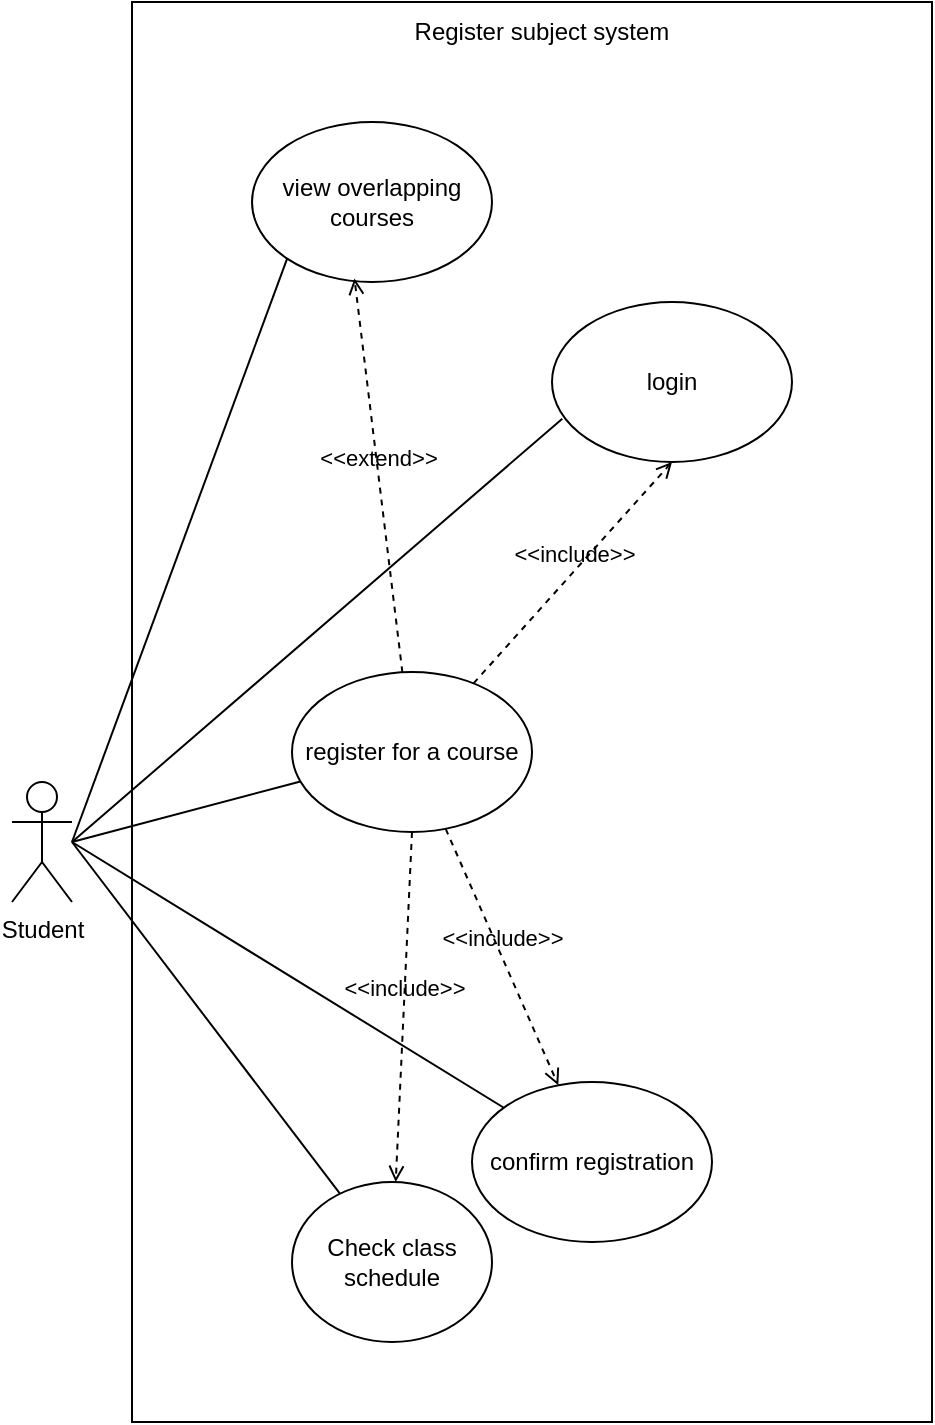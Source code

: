 <mxfile>
    <diagram id="CM8YWxzmta95BAFIRoEt" name="Page-1">
        <mxGraphModel dx="1589" dy="981" grid="1" gridSize="10" guides="1" tooltips="1" connect="1" arrows="1" fold="1" page="1" pageScale="1" pageWidth="850" pageHeight="1100" math="0" shadow="0">
            <root>
                <mxCell id="0"/>
                <mxCell id="1" parent="0"/>
                <mxCell id="2" value="Student" style="shape=umlActor;verticalLabelPosition=bottom;verticalAlign=top;html=1;outlineConnect=0;" vertex="1" parent="1">
                    <mxGeometry x="-180" y="390" width="30" height="60" as="geometry"/>
                </mxCell>
                <mxCell id="3" value="" style="rounded=0;whiteSpace=wrap;html=1;" vertex="1" parent="1">
                    <mxGeometry x="-120" width="400" height="710" as="geometry"/>
                </mxCell>
                <mxCell id="6" value="login" style="ellipse;whiteSpace=wrap;html=1;" vertex="1" parent="1">
                    <mxGeometry x="90" y="150" width="120" height="80" as="geometry"/>
                </mxCell>
                <mxCell id="7" value="register for a course" style="ellipse;whiteSpace=wrap;html=1;" vertex="1" parent="1">
                    <mxGeometry x="-40" y="335" width="120" height="80" as="geometry"/>
                </mxCell>
                <mxCell id="8" value="Check class schedule" style="ellipse;whiteSpace=wrap;html=1;" vertex="1" parent="1">
                    <mxGeometry x="-40" y="590" width="100" height="80" as="geometry"/>
                </mxCell>
                <mxCell id="9" value="view overlapping courses" style="ellipse;whiteSpace=wrap;html=1;" vertex="1" parent="1">
                    <mxGeometry x="-60" y="60" width="120" height="80" as="geometry"/>
                </mxCell>
                <mxCell id="10" value="confirm registration" style="ellipse;whiteSpace=wrap;html=1;" vertex="1" parent="1">
                    <mxGeometry x="50" y="540" width="120" height="80" as="geometry"/>
                </mxCell>
                <mxCell id="12" value="&amp;lt;&amp;lt;include&amp;gt;&amp;gt;" style="html=1;verticalAlign=bottom;labelBackgroundColor=none;endArrow=open;endFill=0;dashed=1;entryX=0.5;entryY=1;entryDx=0;entryDy=0;" edge="1" parent="1" source="7" target="6">
                    <mxGeometry width="160" relative="1" as="geometry">
                        <mxPoint x="30" y="340" as="sourcePoint"/>
                        <mxPoint x="190" y="340" as="targetPoint"/>
                    </mxGeometry>
                </mxCell>
                <mxCell id="13" value="&amp;lt;&amp;lt;extend&amp;gt;&amp;gt;" style="html=1;verticalAlign=bottom;labelBackgroundColor=none;endArrow=open;endFill=0;dashed=1;entryX=0.427;entryY=0.978;entryDx=0;entryDy=0;entryPerimeter=0;" edge="1" parent="1" source="7" target="9">
                    <mxGeometry width="160" relative="1" as="geometry">
                        <mxPoint x="110" y="380" as="sourcePoint"/>
                        <mxPoint x="270" y="380" as="targetPoint"/>
                    </mxGeometry>
                </mxCell>
                <mxCell id="14" value="&amp;lt;&amp;lt;include&amp;gt;&amp;gt;" style="html=1;verticalAlign=bottom;labelBackgroundColor=none;endArrow=open;endFill=0;dashed=1;exitX=0.5;exitY=1;exitDx=0;exitDy=0;" edge="1" parent="1" source="7" target="8">
                    <mxGeometry width="160" relative="1" as="geometry">
                        <mxPoint x="40" y="430" as="sourcePoint"/>
                        <mxPoint x="200" y="430" as="targetPoint"/>
                    </mxGeometry>
                </mxCell>
                <mxCell id="15" value="&amp;lt;&amp;lt;include&amp;gt;&amp;gt;" style="html=1;verticalAlign=bottom;labelBackgroundColor=none;endArrow=open;endFill=0;dashed=1;" edge="1" parent="1" source="7" target="10">
                    <mxGeometry width="160" relative="1" as="geometry">
                        <mxPoint x="110" y="400" as="sourcePoint"/>
                        <mxPoint x="270" y="400" as="targetPoint"/>
                    </mxGeometry>
                </mxCell>
                <mxCell id="17" value="" style="endArrow=none;html=1;entryX=0;entryY=1;entryDx=0;entryDy=0;" edge="1" parent="1" target="9">
                    <mxGeometry width="50" height="50" relative="1" as="geometry">
                        <mxPoint x="-150" y="420" as="sourcePoint"/>
                        <mxPoint x="-100" y="370" as="targetPoint"/>
                    </mxGeometry>
                </mxCell>
                <mxCell id="18" value="" style="endArrow=none;html=1;entryX=0.043;entryY=0.729;entryDx=0;entryDy=0;entryPerimeter=0;" edge="1" parent="1" target="6">
                    <mxGeometry width="50" height="50" relative="1" as="geometry">
                        <mxPoint x="-150" y="420" as="sourcePoint"/>
                        <mxPoint x="-100" y="370" as="targetPoint"/>
                    </mxGeometry>
                </mxCell>
                <mxCell id="19" value="" style="endArrow=none;html=1;" edge="1" parent="1" target="7">
                    <mxGeometry width="50" height="50" relative="1" as="geometry">
                        <mxPoint x="-150" y="420" as="sourcePoint"/>
                        <mxPoint x="-100" y="370" as="targetPoint"/>
                    </mxGeometry>
                </mxCell>
                <mxCell id="21" value="" style="endArrow=none;html=1;" edge="1" parent="1" target="10">
                    <mxGeometry width="50" height="50" relative="1" as="geometry">
                        <mxPoint x="-150" y="420" as="sourcePoint"/>
                        <mxPoint x="-100" y="370" as="targetPoint"/>
                    </mxGeometry>
                </mxCell>
                <mxCell id="22" value="" style="endArrow=none;html=1;" edge="1" parent="1" target="8">
                    <mxGeometry width="50" height="50" relative="1" as="geometry">
                        <mxPoint x="-150" y="420" as="sourcePoint"/>
                        <mxPoint x="-100" y="370" as="targetPoint"/>
                    </mxGeometry>
                </mxCell>
                <mxCell id="23" value="Register subject system" style="text;html=1;align=center;verticalAlign=middle;whiteSpace=wrap;rounded=0;" vertex="1" parent="1">
                    <mxGeometry x="-10" width="190" height="30" as="geometry"/>
                </mxCell>
            </root>
        </mxGraphModel>
    </diagram>
</mxfile>